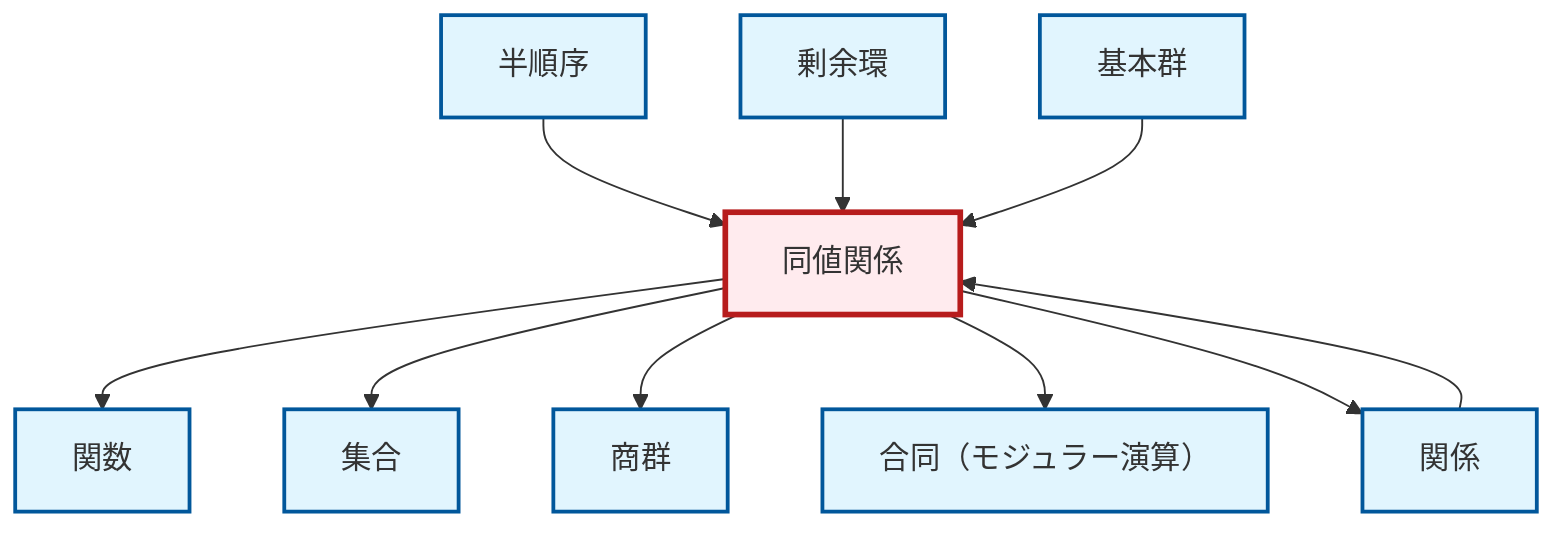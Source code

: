 graph TD
    classDef definition fill:#e1f5fe,stroke:#01579b,stroke-width:2px
    classDef theorem fill:#f3e5f5,stroke:#4a148c,stroke-width:2px
    classDef axiom fill:#fff3e0,stroke:#e65100,stroke-width:2px
    classDef example fill:#e8f5e9,stroke:#1b5e20,stroke-width:2px
    classDef current fill:#ffebee,stroke:#b71c1c,stroke-width:3px
    def-function["関数"]:::definition
    def-quotient-ring["剰余環"]:::definition
    def-relation["関係"]:::definition
    def-set["集合"]:::definition
    def-partial-order["半順序"]:::definition
    def-congruence["合同（モジュラー演算）"]:::definition
    def-equivalence-relation["同値関係"]:::definition
    def-quotient-group["商群"]:::definition
    def-fundamental-group["基本群"]:::definition
    def-relation --> def-equivalence-relation
    def-equivalence-relation --> def-function
    def-equivalence-relation --> def-set
    def-partial-order --> def-equivalence-relation
    def-quotient-ring --> def-equivalence-relation
    def-equivalence-relation --> def-quotient-group
    def-equivalence-relation --> def-congruence
    def-fundamental-group --> def-equivalence-relation
    def-equivalence-relation --> def-relation
    class def-equivalence-relation current